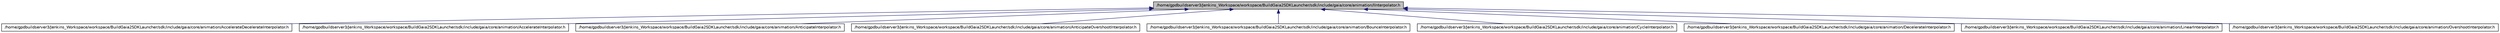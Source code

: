 digraph G
{
  edge [fontname="Helvetica",fontsize="10",labelfontname="Helvetica",labelfontsize="10"];
  node [fontname="Helvetica",fontsize="10",shape=record];
  Node1 [label="/home/gpdbuildserver3/Jenkins_Workspace/workspace/BuildGaia2SDKLauncher/sdk/include/gaia/core/animation/IInterpolator.h",height=0.2,width=0.4,color="black", fillcolor="grey75", style="filled" fontcolor="black"];
  Node1 -> Node2 [dir=back,color="midnightblue",fontsize="10",style="solid",fontname="Helvetica"];
  Node2 [label="/home/gpdbuildserver3/Jenkins_Workspace/workspace/BuildGaia2SDKLauncher/sdk/include/gaia/core/animation/AccelerateDecelerateInterpolator.h",height=0.2,width=0.4,color="black", fillcolor="white", style="filled",URL="$de/d4b/_accelerate_decelerate_interpolator_8h.html"];
  Node1 -> Node3 [dir=back,color="midnightblue",fontsize="10",style="solid",fontname="Helvetica"];
  Node3 [label="/home/gpdbuildserver3/Jenkins_Workspace/workspace/BuildGaia2SDKLauncher/sdk/include/gaia/core/animation/AccelerateInterpolator.h",height=0.2,width=0.4,color="black", fillcolor="white", style="filled",URL="$d1/dc6/_accelerate_interpolator_8h.html"];
  Node1 -> Node4 [dir=back,color="midnightblue",fontsize="10",style="solid",fontname="Helvetica"];
  Node4 [label="/home/gpdbuildserver3/Jenkins_Workspace/workspace/BuildGaia2SDKLauncher/sdk/include/gaia/core/animation/AnticipateInterpolator.h",height=0.2,width=0.4,color="black", fillcolor="white", style="filled",URL="$d4/dd8/_anticipate_interpolator_8h.html"];
  Node1 -> Node5 [dir=back,color="midnightblue",fontsize="10",style="solid",fontname="Helvetica"];
  Node5 [label="/home/gpdbuildserver3/Jenkins_Workspace/workspace/BuildGaia2SDKLauncher/sdk/include/gaia/core/animation/AnticipateOvershootInterpolator.h",height=0.2,width=0.4,color="black", fillcolor="white", style="filled",URL="$d6/d1d/_anticipate_overshoot_interpolator_8h.html"];
  Node1 -> Node6 [dir=back,color="midnightblue",fontsize="10",style="solid",fontname="Helvetica"];
  Node6 [label="/home/gpdbuildserver3/Jenkins_Workspace/workspace/BuildGaia2SDKLauncher/sdk/include/gaia/core/animation/BounceInterpolator.h",height=0.2,width=0.4,color="black", fillcolor="white", style="filled",URL="$d1/de0/_bounce_interpolator_8h.html"];
  Node1 -> Node7 [dir=back,color="midnightblue",fontsize="10",style="solid",fontname="Helvetica"];
  Node7 [label="/home/gpdbuildserver3/Jenkins_Workspace/workspace/BuildGaia2SDKLauncher/sdk/include/gaia/core/animation/CycleInterpolator.h",height=0.2,width=0.4,color="black", fillcolor="white", style="filled",URL="$d7/d52/_cycle_interpolator_8h.html"];
  Node1 -> Node8 [dir=back,color="midnightblue",fontsize="10",style="solid",fontname="Helvetica"];
  Node8 [label="/home/gpdbuildserver3/Jenkins_Workspace/workspace/BuildGaia2SDKLauncher/sdk/include/gaia/core/animation/DecelerateInterpolator.h",height=0.2,width=0.4,color="black", fillcolor="white", style="filled",URL="$dd/dea/_decelerate_interpolator_8h.html"];
  Node1 -> Node9 [dir=back,color="midnightblue",fontsize="10",style="solid",fontname="Helvetica"];
  Node9 [label="/home/gpdbuildserver3/Jenkins_Workspace/workspace/BuildGaia2SDKLauncher/sdk/include/gaia/core/animation/LinearInterpolator.h",height=0.2,width=0.4,color="black", fillcolor="white", style="filled",URL="$db/d64/_linear_interpolator_8h.html"];
  Node1 -> Node10 [dir=back,color="midnightblue",fontsize="10",style="solid",fontname="Helvetica"];
  Node10 [label="/home/gpdbuildserver3/Jenkins_Workspace/workspace/BuildGaia2SDKLauncher/sdk/include/gaia/core/animation/OvershootInterpolator.h",height=0.2,width=0.4,color="black", fillcolor="white", style="filled",URL="$d9/d7b/_overshoot_interpolator_8h.html"];
}
